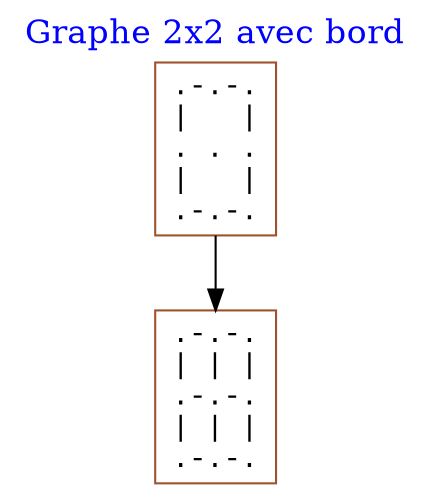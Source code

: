 digraph default{graph[labelloc="t" fontsize=16 fontcolor="blue"
label="Graphe 2x2 avec bord"]

node [shape=box fontname = "Courier New" color="sienna"]
edge [fontname = "Times" fontcolor="sienna"]

0 [label=".-.-.\n|   |\n. . .\n|   |\n.-.-.\n"]
0 -> 2

2 [label=".-.-.\n| | |\n.-.-.\n| | |\n.-.-.\n"]

}